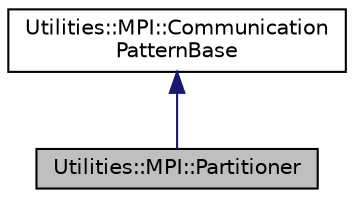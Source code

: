 digraph "Utilities::MPI::Partitioner"
{
 // LATEX_PDF_SIZE
  edge [fontname="Helvetica",fontsize="10",labelfontname="Helvetica",labelfontsize="10"];
  node [fontname="Helvetica",fontsize="10",shape=record];
  Node1 [label="Utilities::MPI::Partitioner",height=0.2,width=0.4,color="black", fillcolor="grey75", style="filled", fontcolor="black",tooltip=" "];
  Node2 -> Node1 [dir="back",color="midnightblue",fontsize="10",style="solid",fontname="Helvetica"];
  Node2 [label="Utilities::MPI::Communication\lPatternBase",height=0.2,width=0.4,color="black", fillcolor="white", style="filled",URL="$classUtilities_1_1MPI_1_1CommunicationPatternBase.html",tooltip=" "];
}
